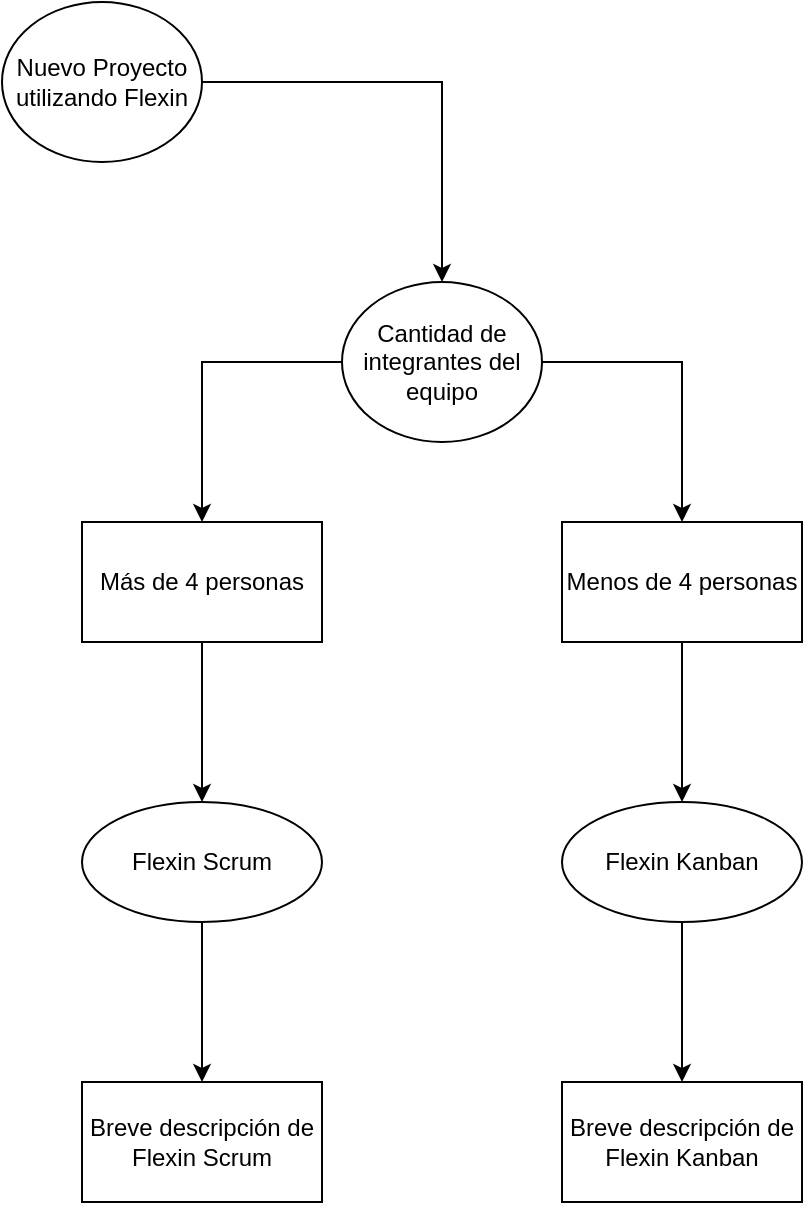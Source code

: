 <mxfile version="15.9.6" type="github"><diagram id="TbyJkJQcpYIO0hfAJC0a" name="Page-1"><mxGraphModel dx="1381" dy="774" grid="1" gridSize="10" guides="1" tooltips="1" connect="1" arrows="1" fold="1" page="1" pageScale="1" pageWidth="827" pageHeight="1169" math="0" shadow="0"><root><mxCell id="0"/><mxCell id="1" parent="0"/><mxCell id="0NgiwYsnWzyRqQ_1yEEM-3" value="" style="edgeStyle=orthogonalEdgeStyle;rounded=0;orthogonalLoop=1;jettySize=auto;html=1;" parent="1" source="0NgiwYsnWzyRqQ_1yEEM-1" target="0NgiwYsnWzyRqQ_1yEEM-2" edge="1"><mxGeometry relative="1" as="geometry"/></mxCell><mxCell id="0NgiwYsnWzyRqQ_1yEEM-1" value="Nuevo Proyecto utilizando Flexin" style="ellipse;whiteSpace=wrap;html=1;" parent="1" vertex="1"><mxGeometry x="80" y="120" width="100" height="80" as="geometry"/></mxCell><mxCell id="0NgiwYsnWzyRqQ_1yEEM-5" value="" style="edgeStyle=orthogonalEdgeStyle;rounded=0;orthogonalLoop=1;jettySize=auto;html=1;" parent="1" source="0NgiwYsnWzyRqQ_1yEEM-2" target="0NgiwYsnWzyRqQ_1yEEM-4" edge="1"><mxGeometry relative="1" as="geometry"/></mxCell><mxCell id="0NgiwYsnWzyRqQ_1yEEM-7" value="" style="edgeStyle=orthogonalEdgeStyle;rounded=0;orthogonalLoop=1;jettySize=auto;html=1;" parent="1" source="0NgiwYsnWzyRqQ_1yEEM-2" target="0NgiwYsnWzyRqQ_1yEEM-6" edge="1"><mxGeometry relative="1" as="geometry"/></mxCell><mxCell id="0NgiwYsnWzyRqQ_1yEEM-2" value="Cantidad de integrantes del equipo" style="ellipse;whiteSpace=wrap;html=1;" parent="1" vertex="1"><mxGeometry x="250" y="260" width="100" height="80" as="geometry"/></mxCell><mxCell id="wrklsWvTA2XIepsXvbi8-2" value="" style="edgeStyle=orthogonalEdgeStyle;rounded=0;orthogonalLoop=1;jettySize=auto;html=1;" edge="1" parent="1" source="0NgiwYsnWzyRqQ_1yEEM-4" target="wrklsWvTA2XIepsXvbi8-1"><mxGeometry relative="1" as="geometry"/></mxCell><mxCell id="0NgiwYsnWzyRqQ_1yEEM-4" value="Más de 4 personas" style="whiteSpace=wrap;html=1;" parent="1" vertex="1"><mxGeometry x="120" y="380" width="120" height="60" as="geometry"/></mxCell><mxCell id="wrklsWvTA2XIepsXvbi8-4" value="" style="edgeStyle=orthogonalEdgeStyle;rounded=0;orthogonalLoop=1;jettySize=auto;html=1;" edge="1" parent="1" source="0NgiwYsnWzyRqQ_1yEEM-6" target="wrklsWvTA2XIepsXvbi8-3"><mxGeometry relative="1" as="geometry"/></mxCell><mxCell id="0NgiwYsnWzyRqQ_1yEEM-6" value="Menos de 4 personas" style="whiteSpace=wrap;html=1;" parent="1" vertex="1"><mxGeometry x="360" y="380" width="120" height="60" as="geometry"/></mxCell><mxCell id="wrklsWvTA2XIepsXvbi8-6" value="" style="edgeStyle=orthogonalEdgeStyle;rounded=0;orthogonalLoop=1;jettySize=auto;html=1;" edge="1" parent="1" source="wrklsWvTA2XIepsXvbi8-1" target="wrklsWvTA2XIepsXvbi8-5"><mxGeometry relative="1" as="geometry"/></mxCell><mxCell id="wrklsWvTA2XIepsXvbi8-1" value="Flexin Scrum" style="ellipse;whiteSpace=wrap;html=1;" vertex="1" parent="1"><mxGeometry x="120" y="520" width="120" height="60" as="geometry"/></mxCell><mxCell id="wrklsWvTA2XIepsXvbi8-8" value="" style="edgeStyle=orthogonalEdgeStyle;rounded=0;orthogonalLoop=1;jettySize=auto;html=1;" edge="1" parent="1" source="wrklsWvTA2XIepsXvbi8-3" target="wrklsWvTA2XIepsXvbi8-7"><mxGeometry relative="1" as="geometry"/></mxCell><mxCell id="wrklsWvTA2XIepsXvbi8-3" value="Flexin Kanban" style="ellipse;whiteSpace=wrap;html=1;" vertex="1" parent="1"><mxGeometry x="360" y="520" width="120" height="60" as="geometry"/></mxCell><mxCell id="wrklsWvTA2XIepsXvbi8-5" value="Breve descripción de Flexin Scrum" style="whiteSpace=wrap;html=1;" vertex="1" parent="1"><mxGeometry x="120" y="660" width="120" height="60" as="geometry"/></mxCell><mxCell id="wrklsWvTA2XIepsXvbi8-7" value="&lt;span&gt;Breve descripción de Flexin Kanban&lt;/span&gt;" style="whiteSpace=wrap;html=1;" vertex="1" parent="1"><mxGeometry x="360" y="660" width="120" height="60" as="geometry"/></mxCell></root></mxGraphModel></diagram></mxfile>